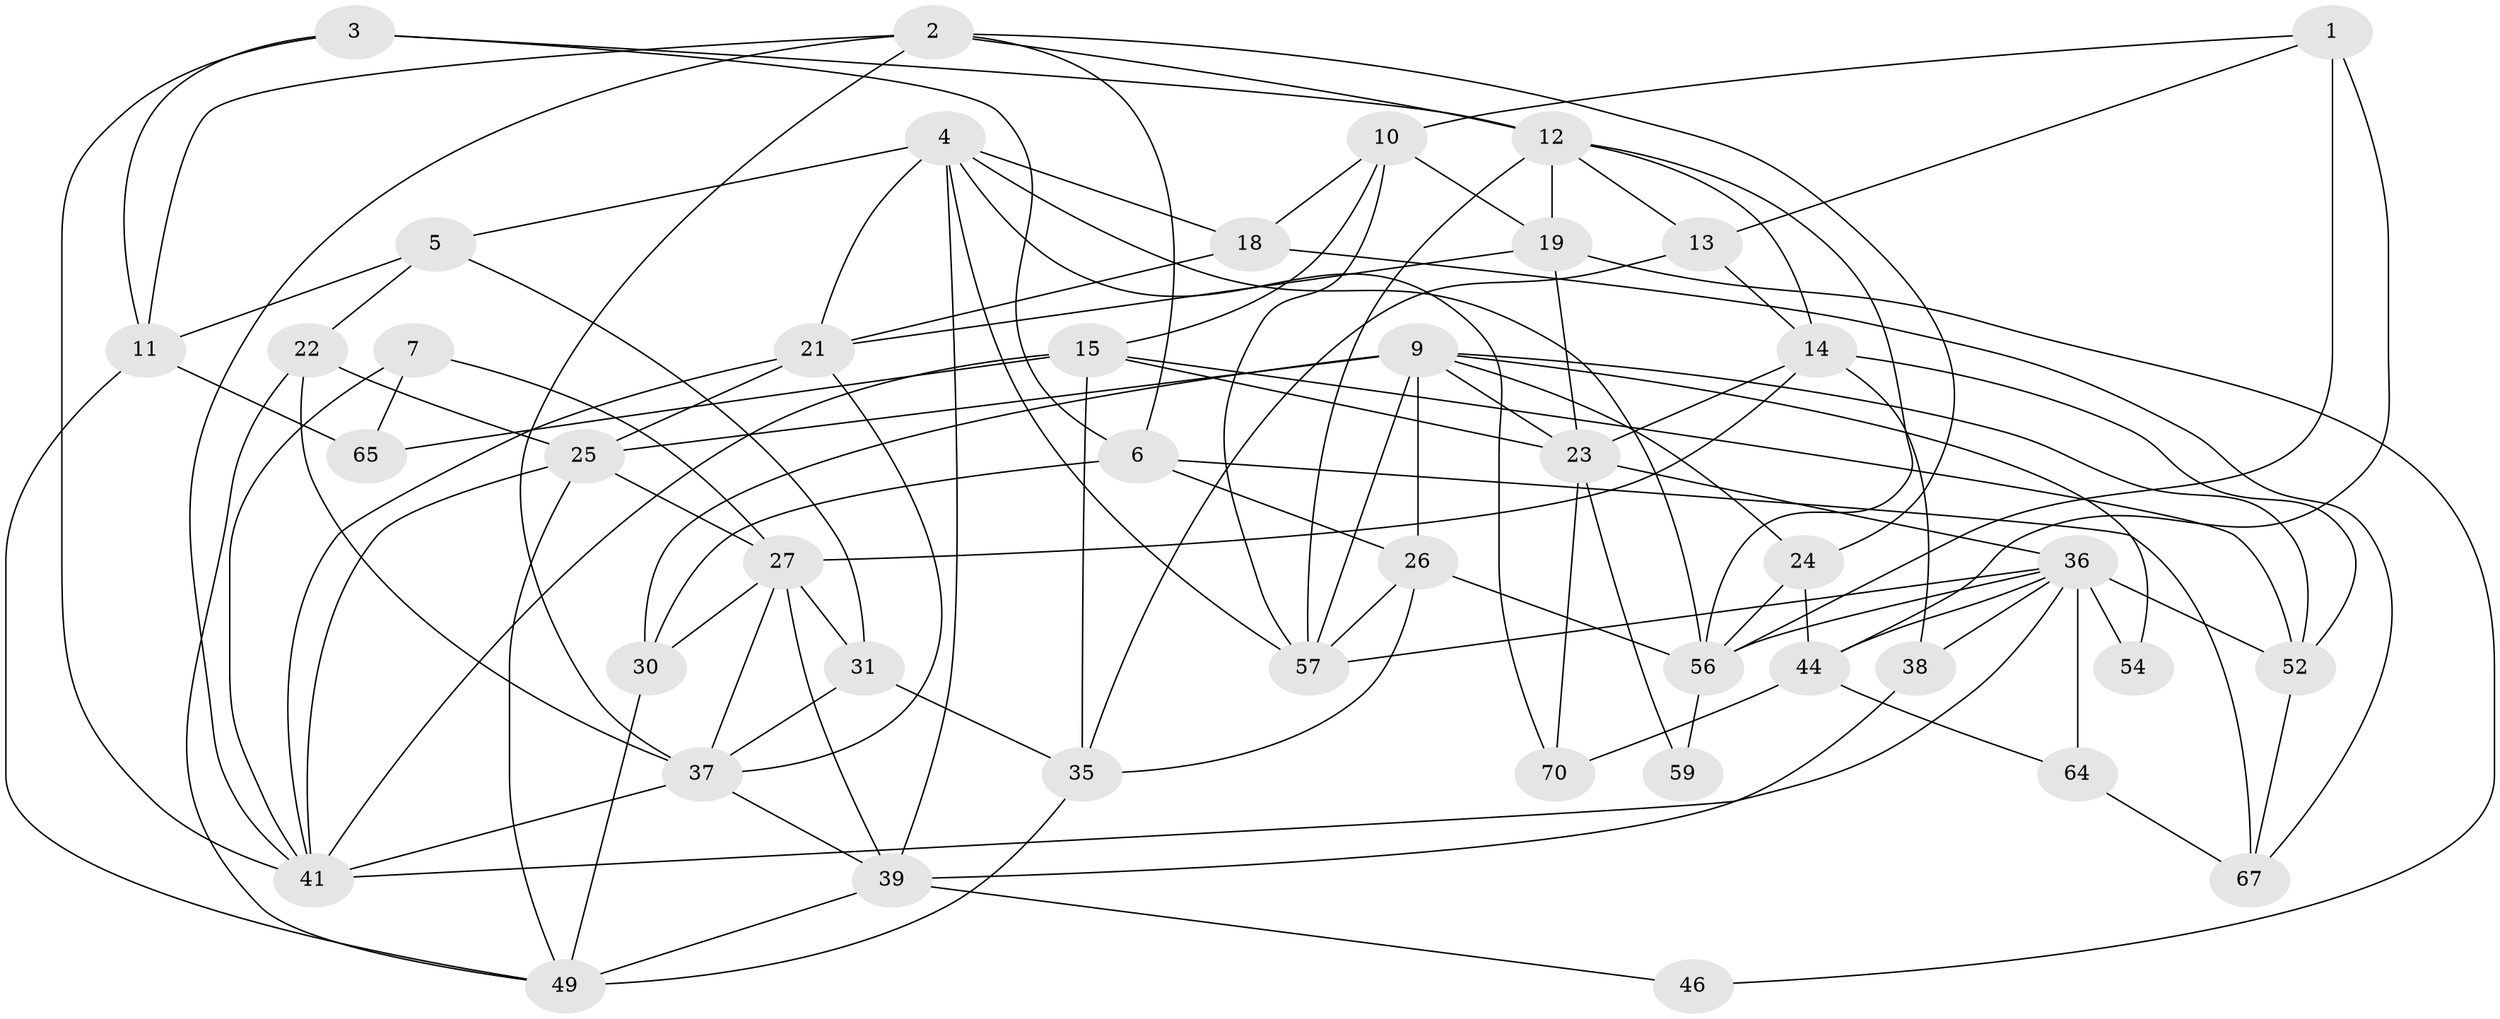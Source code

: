 // original degree distribution, {3: 0.24285714285714285, 4: 0.3, 5: 0.21428571428571427, 6: 0.08571428571428572, 2: 0.12857142857142856, 8: 0.02857142857142857}
// Generated by graph-tools (version 1.1) at 2025/11/02/27/25 16:11:22]
// undirected, 43 vertices, 108 edges
graph export_dot {
graph [start="1"]
  node [color=gray90,style=filled];
  1 [super="+33"];
  2 [super="+47"];
  3 [super="+17"];
  4 [super="+16"];
  5 [super="+8"];
  6 [super="+61"];
  7;
  9 [super="+32"];
  10 [super="+20"];
  11 [super="+51"];
  12 [super="+43"];
  13;
  14 [super="+28"];
  15 [super="+50"];
  18;
  19 [super="+62"];
  21;
  22;
  23 [super="+29"];
  24 [super="+53"];
  25 [super="+40"];
  26;
  27 [super="+42"];
  30;
  31 [super="+34"];
  35 [super="+63"];
  36 [super="+48"];
  37 [super="+60"];
  38;
  39 [super="+45"];
  41 [super="+68"];
  44 [super="+69"];
  46;
  49;
  52 [super="+55"];
  54;
  56 [super="+66"];
  57 [super="+58"];
  59;
  64;
  65;
  67;
  70;
  1 -- 56 [weight=2];
  1 -- 10;
  1 -- 44;
  1 -- 13;
  2 -- 12;
  2 -- 37;
  2 -- 24;
  2 -- 41;
  2 -- 6;
  2 -- 11;
  3 -- 11;
  3 -- 41;
  3 -- 6;
  3 -- 12;
  4 -- 56;
  4 -- 70;
  4 -- 57;
  4 -- 18;
  4 -- 21;
  4 -- 5;
  4 -- 39;
  5 -- 22;
  5 -- 31;
  5 -- 11;
  6 -- 67;
  6 -- 26;
  6 -- 30;
  7 -- 27;
  7 -- 65;
  7 -- 41;
  9 -- 24;
  9 -- 26;
  9 -- 30;
  9 -- 54;
  9 -- 23;
  9 -- 25;
  9 -- 52;
  9 -- 57;
  10 -- 19;
  10 -- 15;
  10 -- 18;
  10 -- 57;
  11 -- 49;
  11 -- 65;
  12 -- 57;
  12 -- 19;
  12 -- 13;
  12 -- 14;
  12 -- 56;
  13 -- 35;
  13 -- 14;
  14 -- 52;
  14 -- 38;
  14 -- 27;
  14 -- 23;
  15 -- 35 [weight=2];
  15 -- 41;
  15 -- 65;
  15 -- 52;
  15 -- 23;
  18 -- 21;
  18 -- 67;
  19 -- 21;
  19 -- 46;
  19 -- 23;
  21 -- 37;
  21 -- 25;
  21 -- 41;
  22 -- 49;
  22 -- 37;
  22 -- 25;
  23 -- 59;
  23 -- 36;
  23 -- 70;
  24 -- 44;
  24 -- 56;
  25 -- 49;
  25 -- 27;
  25 -- 41;
  26 -- 35;
  26 -- 57;
  26 -- 56;
  27 -- 30 [weight=2];
  27 -- 31 [weight=2];
  27 -- 37;
  27 -- 39;
  30 -- 49;
  31 -- 35;
  31 -- 37;
  35 -- 49;
  36 -- 57;
  36 -- 38;
  36 -- 41;
  36 -- 54;
  36 -- 64;
  36 -- 56;
  36 -- 44;
  36 -- 52;
  37 -- 41;
  37 -- 39;
  38 -- 39;
  39 -- 49;
  39 -- 46;
  44 -- 64;
  44 -- 70;
  52 -- 67;
  56 -- 59;
  64 -- 67;
}
